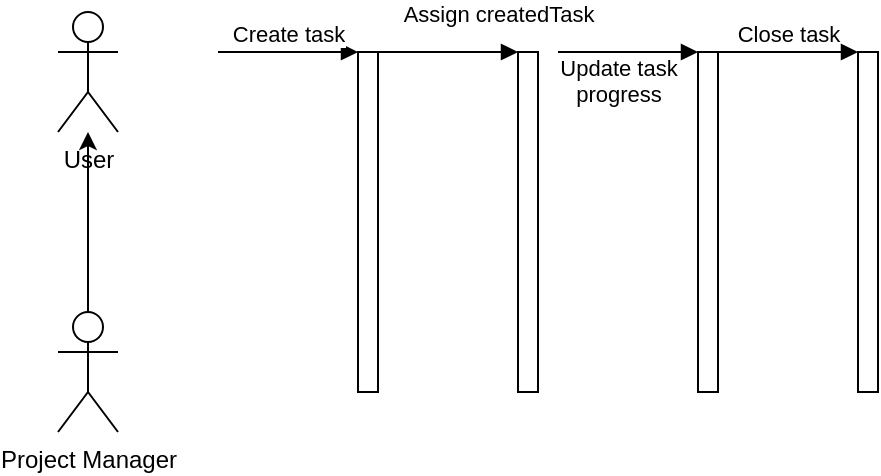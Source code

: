 <mxfile>
    <diagram id="pN54Hv8OjwdZUkY1FaXk" name="Page-1">
        <mxGraphModel dx="454" dy="268" grid="1" gridSize="10" guides="1" tooltips="1" connect="1" arrows="1" fold="1" page="1" pageScale="1" pageWidth="850" pageHeight="1100" math="0" shadow="0">
            <root>
                <mxCell id="0"/>
                <mxCell id="1" parent="0"/>
                <mxCell id="4" value="User" style="shape=umlActor;verticalLabelPosition=bottom;verticalAlign=top;html=1;outlineConnect=0;" vertex="1" parent="1">
                    <mxGeometry x="50" y="130" width="30" height="60" as="geometry"/>
                </mxCell>
                <mxCell id="6" style="edgeStyle=none;html=1;" edge="1" parent="1" source="5" target="4">
                    <mxGeometry relative="1" as="geometry"/>
                </mxCell>
                <mxCell id="5" value="Project Manager" style="shape=umlActor;verticalLabelPosition=bottom;verticalAlign=top;html=1;outlineConnect=0;" vertex="1" parent="1">
                    <mxGeometry x="50" y="280" width="30" height="60" as="geometry"/>
                </mxCell>
                <mxCell id="9" value="" style="html=1;points=[];perimeter=orthogonalPerimeter;" vertex="1" parent="1">
                    <mxGeometry x="200" y="150" width="10" height="170" as="geometry"/>
                </mxCell>
                <mxCell id="10" value="Create task" style="html=1;verticalAlign=bottom;endArrow=block;entryX=0;entryY=0;" edge="1" target="9" parent="1">
                    <mxGeometry relative="1" as="geometry">
                        <mxPoint x="130" y="150" as="sourcePoint"/>
                    </mxGeometry>
                </mxCell>
                <mxCell id="12" value="" style="html=1;points=[];perimeter=orthogonalPerimeter;" vertex="1" parent="1">
                    <mxGeometry x="280" y="150" width="10" height="170" as="geometry"/>
                </mxCell>
                <mxCell id="13" value="Assign createdTask" style="html=1;verticalAlign=bottom;endArrow=block;entryX=0;entryY=0;" edge="1" parent="1" target="12">
                    <mxGeometry x="0.714" y="10" relative="1" as="geometry">
                        <mxPoint x="210" y="150" as="sourcePoint"/>
                        <mxPoint as="offset"/>
                    </mxGeometry>
                </mxCell>
                <mxCell id="14" value="" style="html=1;points=[];perimeter=orthogonalPerimeter;" vertex="1" parent="1">
                    <mxGeometry x="370" y="150" width="10" height="170" as="geometry"/>
                </mxCell>
                <mxCell id="15" value="Update task &lt;br&gt;progress" style="html=1;verticalAlign=bottom;endArrow=block;entryX=0;entryY=0;" edge="1" parent="1" target="14">
                    <mxGeometry x="-0.143" y="-30" relative="1" as="geometry">
                        <mxPoint x="300" y="150" as="sourcePoint"/>
                        <mxPoint as="offset"/>
                    </mxGeometry>
                </mxCell>
                <mxCell id="16" value="" style="html=1;points=[];perimeter=orthogonalPerimeter;" vertex="1" parent="1">
                    <mxGeometry x="450" y="150" width="10" height="170" as="geometry"/>
                </mxCell>
                <mxCell id="17" value="Close task" style="html=1;verticalAlign=bottom;endArrow=block;entryX=0;entryY=0;" edge="1" parent="1" target="16">
                    <mxGeometry relative="1" as="geometry">
                        <mxPoint x="380" y="150" as="sourcePoint"/>
                    </mxGeometry>
                </mxCell>
            </root>
        </mxGraphModel>
    </diagram>
</mxfile>